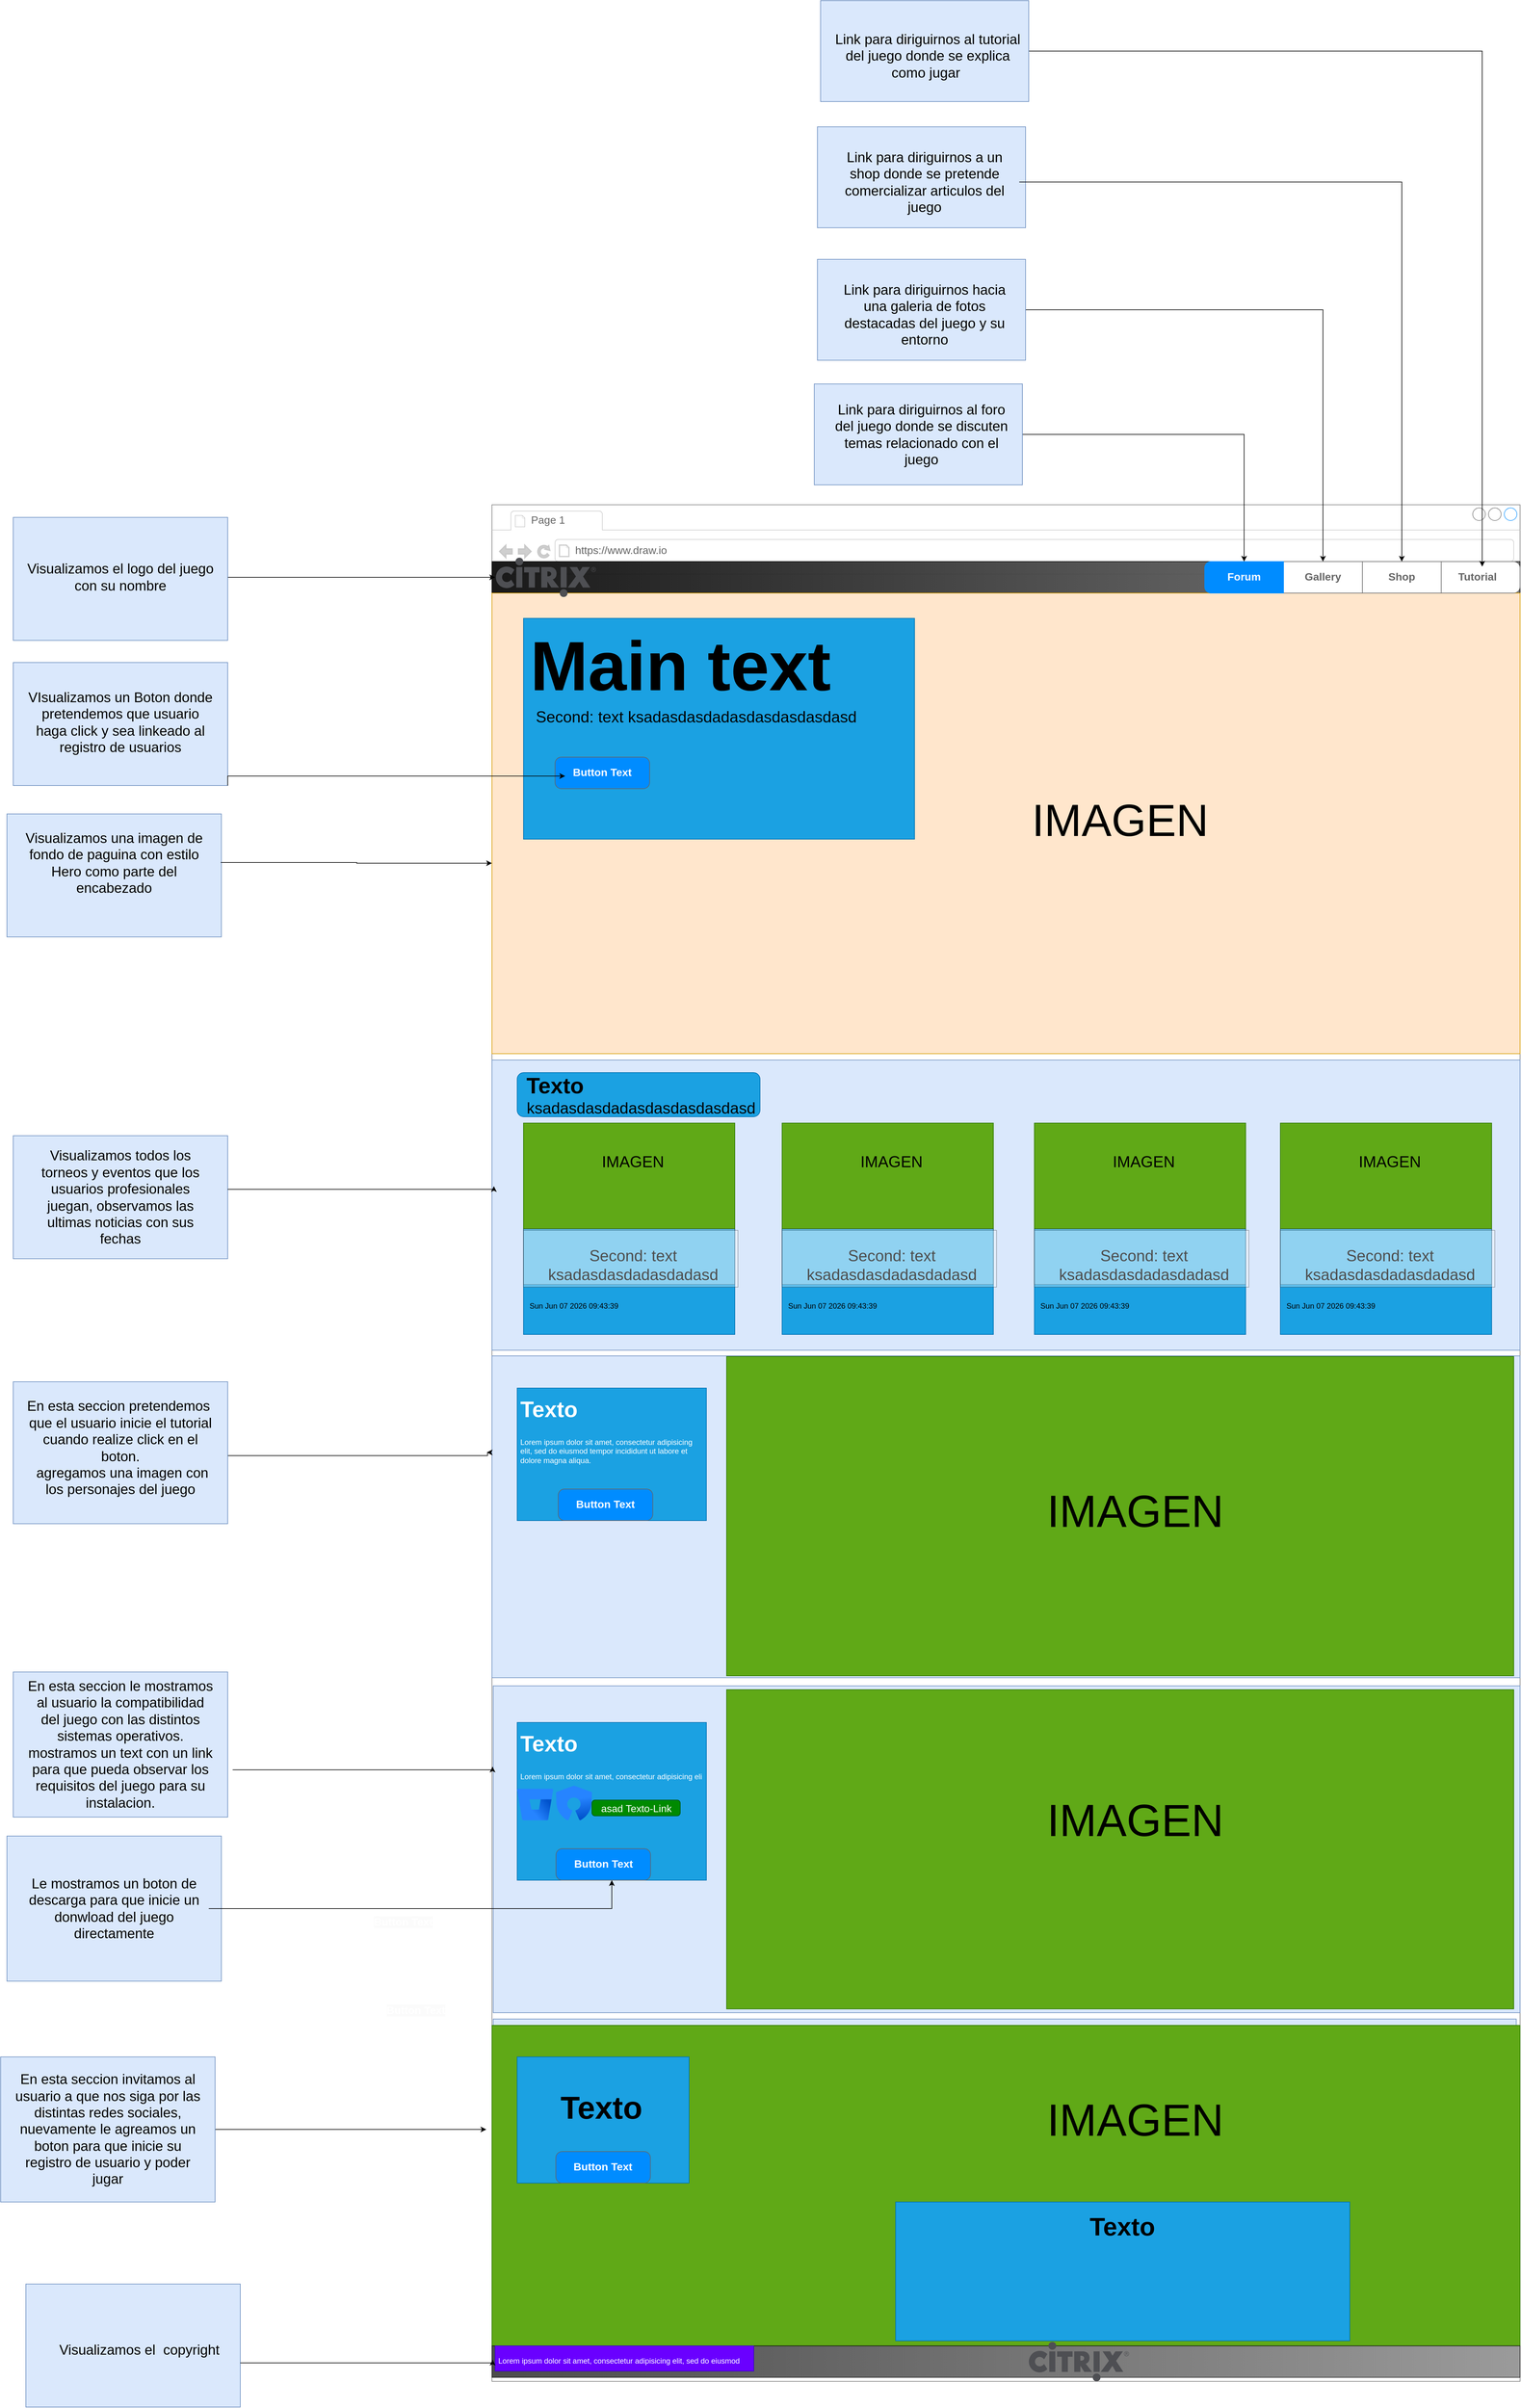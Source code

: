 <mxfile version="21.2.3" type="device" pages="2">
  <diagram name="Page-1" id="03018318-947c-dd8e-b7a3-06fadd420f32">
    <mxGraphModel dx="5425" dy="4833" grid="1" gridSize="10" guides="1" tooltips="1" connect="1" arrows="1" fold="1" page="1" pageScale="1" pageWidth="1100" pageHeight="850" background="#ffffff" math="0" shadow="0">
      <root>
        <mxCell id="0" />
        <mxCell id="1" parent="0" />
        <mxCell id="u8rbjCPiCwM-e9YLDYWu-1" value="" style="strokeWidth=1;shadow=0;dashed=0;align=center;html=1;shape=mxgraph.mockup.containers.browserWindow;rSize=0;strokeColor=#666666;strokeColor2=#008cff;strokeColor3=#c4c4c4;mainText=,;recursiveResize=0;opacity=80;fontStyle=1" parent="1" vertex="1">
          <mxGeometry x="-601" y="-2560" width="1630" height="2974.25" as="geometry" />
        </mxCell>
        <mxCell id="QMJ3Bgp5y9ohieO_kdKa-25" value="" style="whiteSpace=wrap;html=1;aspect=fixed;fillColor=#1ba1e2;fontColor=#ffffff;strokeColor=#006EAF;" parent="u8rbjCPiCwM-e9YLDYWu-1" vertex="1">
          <mxGeometry x="1140" y="950" width="350" height="350" as="geometry" />
        </mxCell>
        <mxCell id="u8rbjCPiCwM-e9YLDYWu-2" value="Page 1" style="strokeWidth=1;shadow=0;dashed=0;align=center;html=1;shape=mxgraph.mockup.containers.anchor;fontSize=17;fontColor=#666666;align=left;whiteSpace=wrap;" parent="u8rbjCPiCwM-e9YLDYWu-1" vertex="1">
          <mxGeometry x="60" y="12" width="110" height="26" as="geometry" />
        </mxCell>
        <mxCell id="u8rbjCPiCwM-e9YLDYWu-3" value="https://www.draw.io" style="strokeWidth=1;shadow=0;dashed=0;align=center;html=1;shape=mxgraph.mockup.containers.anchor;rSize=0;fontSize=17;fontColor=#666666;align=left;" parent="u8rbjCPiCwM-e9YLDYWu-1" vertex="1">
          <mxGeometry x="130" y="60" width="250" height="26" as="geometry" />
        </mxCell>
        <mxCell id="u8rbjCPiCwM-e9YLDYWu-5" value="" style="rounded=0;whiteSpace=wrap;html=1;fillColor=#707070;gradientColor=default;gradientDirection=west;opacity=90;" parent="u8rbjCPiCwM-e9YLDYWu-1" vertex="1">
          <mxGeometry y="90" width="1630" height="50" as="geometry" />
        </mxCell>
        <mxCell id="5H4FzFm4fiNq7I0S5mP8-1" value="&lt;h1&gt;&amp;nbsp;&lt;/h1&gt;&lt;p&gt;&lt;br&gt;&lt;/p&gt;" style="text;html=1;strokeColor=#d79b00;fillColor=#ffe6cc;spacing=5;spacingTop=-20;whiteSpace=wrap;overflow=hidden;rounded=0;" parent="u8rbjCPiCwM-e9YLDYWu-1" vertex="1">
          <mxGeometry y="140" width="1630" height="730" as="geometry" />
        </mxCell>
        <mxCell id="QMJ3Bgp5y9ohieO_kdKa-3" value="&lt;span style=&quot;font-size: 71px;&quot;&gt;IMAGEN&lt;/span&gt;" style="text;html=1;strokeColor=none;fillColor=none;align=center;verticalAlign=middle;whiteSpace=wrap;rounded=0;strokeWidth=221;" parent="u8rbjCPiCwM-e9YLDYWu-1" vertex="1">
          <mxGeometry x="576" y="435" width="840" height="129" as="geometry" />
        </mxCell>
        <mxCell id="u8rbjCPiCwM-e9YLDYWu-8" value="" style="verticalLabelPosition=bottom;sketch=0;aspect=fixed;html=1;verticalAlign=top;strokeColor=none;align=center;outlineConnect=0;shape=mxgraph.citrix.citrix_logo;fillColor=#4E4F53;" parent="u8rbjCPiCwM-e9YLDYWu-1" vertex="1">
          <mxGeometry x="5" y="83.75" width="160" height="62.5" as="geometry" />
        </mxCell>
        <mxCell id="u8rbjCPiCwM-e9YLDYWu-11" value="" style="strokeWidth=1;shadow=0;dashed=0;align=center;html=1;shape=mxgraph.mockup.rrect;rSize=10;fillColor=#ffffff;strokeColor=#666666;" parent="u8rbjCPiCwM-e9YLDYWu-1" vertex="1">
          <mxGeometry x="1130" y="90" width="500" height="50" as="geometry" />
        </mxCell>
        <mxCell id="u8rbjCPiCwM-e9YLDYWu-12" value="Gallery" style="strokeColor=inherit;fillColor=inherit;gradientColor=inherit;strokeWidth=1;shadow=0;dashed=0;align=center;html=1;shape=mxgraph.mockup.rrect;rSize=0;fontSize=17;fontColor=#666666;fontStyle=1;resizeHeight=1;whiteSpace=wrap;" parent="u8rbjCPiCwM-e9YLDYWu-11" vertex="1">
          <mxGeometry width="125" height="50" relative="1" as="geometry">
            <mxPoint x="125" as="offset" />
          </mxGeometry>
        </mxCell>
        <mxCell id="u8rbjCPiCwM-e9YLDYWu-13" value="Shop" style="strokeColor=inherit;fillColor=inherit;gradientColor=inherit;strokeWidth=1;shadow=0;dashed=0;align=center;html=1;shape=mxgraph.mockup.rrect;rSize=0;fontSize=17;fontColor=#666666;fontStyle=1;resizeHeight=1;whiteSpace=wrap;" parent="u8rbjCPiCwM-e9YLDYWu-11" vertex="1">
          <mxGeometry width="125" height="50" relative="1" as="geometry">
            <mxPoint x="250" as="offset" />
          </mxGeometry>
        </mxCell>
        <mxCell id="u8rbjCPiCwM-e9YLDYWu-15" value="Forum" style="strokeWidth=1;shadow=0;dashed=0;align=center;html=1;shape=mxgraph.mockup.leftButton;rSize=10;fontSize=17;fontColor=#ffffff;fontStyle=1;fillColor=#008cff;strokeColor=#008cff;resizeHeight=1;whiteSpace=wrap;" parent="u8rbjCPiCwM-e9YLDYWu-11" vertex="1">
          <mxGeometry width="125" height="50" relative="1" as="geometry">
            <mxPoint as="offset" />
          </mxGeometry>
        </mxCell>
        <mxCell id="u8rbjCPiCwM-e9YLDYWu-16" value="&lt;div style=&quot;text-align: center;&quot;&gt;&lt;span style=&quot;background-color: initial; font-size: 17px;&quot;&gt;&lt;font color=&quot;#666666&quot;&gt;&lt;b&gt;Tutorial&lt;/b&gt;&lt;/font&gt;&lt;/span&gt;&lt;/div&gt;" style="text;whiteSpace=wrap;html=1;" parent="u8rbjCPiCwM-e9YLDYWu-11" vertex="1">
          <mxGeometry x="400" y="8" width="80" height="40" as="geometry" />
        </mxCell>
        <mxCell id="QMJ3Bgp5y9ohieO_kdKa-8" value="" style="rounded=0;whiteSpace=wrap;html=1;fillColor=#dae8fc;strokeColor=#6c8ebf;" parent="u8rbjCPiCwM-e9YLDYWu-1" vertex="1">
          <mxGeometry y="880" width="1630" height="460" as="geometry" />
        </mxCell>
        <mxCell id="QMJ3Bgp5y9ohieO_kdKa-85" value="" style="rounded=0;whiteSpace=wrap;html=1;fillColor=#dae8fc;strokeColor=#6c8ebf;" parent="u8rbjCPiCwM-e9YLDYWu-1" vertex="1">
          <mxGeometry y="1349" width="1630" height="510" as="geometry" />
        </mxCell>
        <mxCell id="QMJ3Bgp5y9ohieO_kdKa-88" value="" style="rounded=0;whiteSpace=wrap;html=1;fillColor=#60a917;fontColor=#ffffff;strokeColor=#2D7600;" parent="u8rbjCPiCwM-e9YLDYWu-1" vertex="1">
          <mxGeometry x="372" y="1350" width="1248" height="506" as="geometry" />
        </mxCell>
        <mxCell id="QMJ3Bgp5y9ohieO_kdKa-91" value="&lt;h1 style=&quot;font-size: 35px;&quot;&gt;Texto&lt;/h1&gt;&lt;p&gt;Lorem ipsum dolor sit amet, consectetur adipisicing elit, sed do eiusmod tempor incididunt ut labore et dolore magna aliqua.&lt;/p&gt;" style="text;html=1;strokeColor=#006EAF;fillColor=#1ba1e2;spacing=5;spacingTop=-20;whiteSpace=wrap;overflow=hidden;rounded=0;fontColor=#ffffff;" parent="u8rbjCPiCwM-e9YLDYWu-1" vertex="1">
          <mxGeometry x="40" y="1400" width="300" height="210" as="geometry" />
        </mxCell>
        <mxCell id="QMJ3Bgp5y9ohieO_kdKa-92" value="&lt;span style=&quot;font-size: 71px;&quot;&gt;IMAGEN&lt;/span&gt;" style="text;html=1;strokeColor=none;fillColor=none;align=center;verticalAlign=middle;whiteSpace=wrap;rounded=0;strokeWidth=221;" parent="u8rbjCPiCwM-e9YLDYWu-1" vertex="1">
          <mxGeometry x="600" y="1530" width="840" height="129" as="geometry" />
        </mxCell>
        <mxCell id="QMJ3Bgp5y9ohieO_kdKa-94" value="Button Text" style="strokeWidth=1;shadow=0;dashed=0;align=center;html=1;shape=mxgraph.mockup.buttons.button;strokeColor=#666666;fontColor=#ffffff;mainText=;buttonStyle=round;fontSize=17;fontStyle=1;fillColor=#008cff;whiteSpace=wrap;" parent="u8rbjCPiCwM-e9YLDYWu-1" vertex="1">
          <mxGeometry x="105" y="1560" width="150" height="50" as="geometry" />
        </mxCell>
        <mxCell id="QMJ3Bgp5y9ohieO_kdKa-219" value="" style="rounded=0;whiteSpace=wrap;html=1;fillColor=#dae8fc;strokeColor=#6c8ebf;" parent="u8rbjCPiCwM-e9YLDYWu-1" vertex="1">
          <mxGeometry x="2" y="1872" width="1628" height="518" as="geometry" />
        </mxCell>
        <mxCell id="QMJ3Bgp5y9ohieO_kdKa-221" value="" style="rounded=0;whiteSpace=wrap;html=1;fillColor=#60a917;fontColor=#ffffff;strokeColor=#2D7600;" parent="u8rbjCPiCwM-e9YLDYWu-1" vertex="1">
          <mxGeometry x="372" y="1878" width="1248" height="506" as="geometry" />
        </mxCell>
        <mxCell id="QMJ3Bgp5y9ohieO_kdKa-222" value="&lt;span style=&quot;font-size: 71px;&quot;&gt;IMAGEN&lt;/span&gt;" style="text;html=1;strokeColor=none;fillColor=none;align=center;verticalAlign=middle;whiteSpace=wrap;rounded=0;strokeWidth=221;" parent="u8rbjCPiCwM-e9YLDYWu-1" vertex="1">
          <mxGeometry x="600" y="2020" width="840" height="129" as="geometry" />
        </mxCell>
        <mxCell id="QMJ3Bgp5y9ohieO_kdKa-237" value="" style="group" parent="u8rbjCPiCwM-e9YLDYWu-1" vertex="1" connectable="0">
          <mxGeometry x="40" y="1930" width="300" height="250" as="geometry" />
        </mxCell>
        <mxCell id="QMJ3Bgp5y9ohieO_kdKa-223" value="&lt;h1 style=&quot;font-size: 35px;&quot;&gt;Texto&lt;/h1&gt;&lt;p&gt;Lorem ipsum dolor sit amet, consectetur adipisicing eli&lt;/p&gt;" style="text;html=1;strokeColor=#006EAF;fillColor=#1ba1e2;spacing=5;spacingTop=-20;whiteSpace=wrap;overflow=hidden;rounded=0;fontColor=#ffffff;" parent="QMJ3Bgp5y9ohieO_kdKa-237" vertex="1">
          <mxGeometry width="300" height="250" as="geometry" />
        </mxCell>
        <mxCell id="QMJ3Bgp5y9ohieO_kdKa-224" value="" style="image;html=1;image=img/lib/atlassian/Bitbucket_Logo.svg;" parent="QMJ3Bgp5y9ohieO_kdKa-237" vertex="1">
          <mxGeometry y="105" width="57" height="50" as="geometry" />
        </mxCell>
        <mxCell id="QMJ3Bgp5y9ohieO_kdKa-225" value="" style="image;html=1;image=img/lib/atlassian/Crowd_Logo.svg;" parent="QMJ3Bgp5y9ohieO_kdKa-237" vertex="1">
          <mxGeometry x="61.5" y="100" width="57" height="55" as="geometry" />
        </mxCell>
        <mxCell id="QMJ3Bgp5y9ohieO_kdKa-227" value="asad Texto-Link" style="html=1;shadow=0;dashed=0;shape=mxgraph.bootstrap.rrect;rSize=5;strokeColor=#005700;strokeWidth=1;fillColor=#008a00;fontColor=#ffffff;whiteSpace=wrap;align=center;verticalAlign=middle;spacingLeft=0;fontStyle=0;fontSize=16;spacing=5;" parent="QMJ3Bgp5y9ohieO_kdKa-237" vertex="1">
          <mxGeometry x="118.5" y="123" width="140" height="25" as="geometry" />
        </mxCell>
        <mxCell id="QMJ3Bgp5y9ohieO_kdKa-235" value="Button Text" style="strokeWidth=1;shadow=0;dashed=0;align=center;html=1;shape=mxgraph.mockup.buttons.button;strokeColor=#666666;fontColor=#ffffff;mainText=;buttonStyle=round;fontSize=17;fontStyle=1;fillColor=#008cff;whiteSpace=wrap;" parent="QMJ3Bgp5y9ohieO_kdKa-237" vertex="1">
          <mxGeometry x="61.5" y="200" width="150" height="50" as="geometry" />
        </mxCell>
        <mxCell id="QMJ3Bgp5y9ohieO_kdKa-239" value="" style="rounded=0;whiteSpace=wrap;html=1;fillColor=#dae8fc;strokeColor=#6c8ebf;" parent="u8rbjCPiCwM-e9YLDYWu-1" vertex="1">
          <mxGeometry x="2" y="2400" width="1622" height="518" as="geometry" />
        </mxCell>
        <mxCell id="QMJ3Bgp5y9ohieO_kdKa-339" value="" style="rounded=0;whiteSpace=wrap;html=1;fillColor=#60a917;fontColor=#ffffff;strokeColor=#2D7600;" parent="u8rbjCPiCwM-e9YLDYWu-1" vertex="1">
          <mxGeometry y="2410" width="1630" height="508" as="geometry" />
        </mxCell>
        <mxCell id="QMJ3Bgp5y9ohieO_kdKa-340" value="&lt;span style=&quot;font-size: 71px;&quot;&gt;IMAGEN&lt;/span&gt;" style="text;html=1;strokeColor=none;fillColor=none;align=center;verticalAlign=middle;whiteSpace=wrap;rounded=0;strokeWidth=221;" parent="u8rbjCPiCwM-e9YLDYWu-1" vertex="1">
          <mxGeometry x="600" y="2495.5" width="840" height="129" as="geometry" />
        </mxCell>
        <mxCell id="QMJ3Bgp5y9ohieO_kdKa-338" value="" style="group" parent="u8rbjCPiCwM-e9YLDYWu-1" vertex="1" connectable="0">
          <mxGeometry x="40" y="2460" width="272.5" height="200" as="geometry" />
        </mxCell>
        <mxCell id="QMJ3Bgp5y9ohieO_kdKa-336" value="" style="rounded=0;whiteSpace=wrap;html=1;fillColor=#1ba1e2;fontColor=#ffffff;strokeColor=#006EAF;" parent="QMJ3Bgp5y9ohieO_kdKa-338" vertex="1">
          <mxGeometry width="272.5" height="200" as="geometry" />
        </mxCell>
        <mxCell id="QMJ3Bgp5y9ohieO_kdKa-328" value="Button Text" style="strokeWidth=1;shadow=0;dashed=0;align=center;html=1;shape=mxgraph.mockup.buttons.button;strokeColor=#666666;fontColor=#ffffff;mainText=;buttonStyle=round;fontSize=17;fontStyle=1;fillColor=#008cff;whiteSpace=wrap;" parent="QMJ3Bgp5y9ohieO_kdKa-338" vertex="1">
          <mxGeometry x="61.25" y="150" width="150" height="50" as="geometry" />
        </mxCell>
        <mxCell id="QMJ3Bgp5y9ohieO_kdKa-324" value="&lt;font style=&quot;font-size: 50px;&quot;&gt;Texto&amp;nbsp;&lt;/font&gt;" style="text;html=1;strokeColor=none;fillColor=none;align=center;verticalAlign=middle;whiteSpace=wrap;rounded=0;fontStyle=1" parent="QMJ3Bgp5y9ohieO_kdKa-338" vertex="1">
          <mxGeometry x="92.5" y="60" width="95" height="40" as="geometry" />
        </mxCell>
        <mxCell id="QMJ3Bgp5y9ohieO_kdKa-349" value="" style="group" parent="u8rbjCPiCwM-e9YLDYWu-1" vertex="1" connectable="0">
          <mxGeometry x="640" y="2690" width="720" height="220" as="geometry" />
        </mxCell>
        <mxCell id="QMJ3Bgp5y9ohieO_kdKa-346" value="" style="rounded=0;whiteSpace=wrap;html=1;fillColor=#1ba1e2;fontColor=#ffffff;strokeColor=#006EAF;" parent="QMJ3Bgp5y9ohieO_kdKa-349" vertex="1">
          <mxGeometry width="720" height="220" as="geometry" />
        </mxCell>
        <mxCell id="QMJ3Bgp5y9ohieO_kdKa-348" value="" style="group" parent="QMJ3Bgp5y9ohieO_kdKa-349" vertex="1" connectable="0">
          <mxGeometry x="80" y="22.759" width="548" height="172.966" as="geometry" />
        </mxCell>
        <mxCell id="QMJ3Bgp5y9ohieO_kdKa-243" value="" style="shape=image;html=1;verticalAlign=top;verticalLabelPosition=bottom;labelBackgroundColor=#ffffff;imageAspect=0;aspect=fixed;image=https://cdn2.iconfinder.com/data/icons/social-media-and-payment/64/-36-128.png" parent="QMJ3Bgp5y9ohieO_kdKa-348" vertex="1">
          <mxGeometry x="300" y="91.034" width="81.931" height="81.931" as="geometry" />
        </mxCell>
        <mxCell id="QMJ3Bgp5y9ohieO_kdKa-242" value="" style="shape=image;html=1;verticalAlign=top;verticalLabelPosition=bottom;labelBackgroundColor=#ffffff;imageAspect=0;aspect=fixed;image=https://cdn2.iconfinder.com/data/icons/social-media-2189/48/4-Facebook-128.png" parent="QMJ3Bgp5y9ohieO_kdKa-348" vertex="1">
          <mxGeometry x="142" y="91.034" width="81.931" height="81.931" as="geometry" />
        </mxCell>
        <mxCell id="QMJ3Bgp5y9ohieO_kdKa-241" value="" style="shape=image;html=1;verticalAlign=top;verticalLabelPosition=bottom;labelBackgroundColor=#ffffff;imageAspect=0;aspect=fixed;image=https://cdn3.iconfinder.com/data/icons/2018-social-media-logotypes/1000/2018_social_media_popular_app_logo_twitter-128.png" parent="QMJ3Bgp5y9ohieO_kdKa-348" vertex="1">
          <mxGeometry y="91.034" width="81.931" height="81.931" as="geometry" />
        </mxCell>
        <mxCell id="QMJ3Bgp5y9ohieO_kdKa-240" value="&lt;font style=&quot;font-size: 40px;&quot;&gt;Texto&amp;nbsp;&lt;/font&gt;" style="text;html=1;strokeColor=none;fillColor=none;align=center;verticalAlign=middle;whiteSpace=wrap;rounded=0;fontStyle=1" parent="QMJ3Bgp5y9ohieO_kdKa-348" vertex="1">
          <mxGeometry x="260" width="50" height="30.345" as="geometry" />
        </mxCell>
        <mxCell id="QMJ3Bgp5y9ohieO_kdKa-323" value="" style="shape=image;html=1;verticalAlign=top;verticalLabelPosition=bottom;labelBackgroundColor=#ffffff;imageAspect=0;aspect=fixed;image=https://cdn2.iconfinder.com/data/icons/social-media-and-payment/64/-36-128.png" parent="QMJ3Bgp5y9ohieO_kdKa-348" vertex="1">
          <mxGeometry x="440" y="91.034" width="81.931" height="81.931" as="geometry" />
        </mxCell>
        <mxCell id="u8rbjCPiCwM-e9YLDYWu-62" value="" style="rounded=0;whiteSpace=wrap;html=1;fillColor=#707070;gradientColor=default;gradientDirection=west;opacity=70;" parent="u8rbjCPiCwM-e9YLDYWu-1" vertex="1">
          <mxGeometry y="2918" width="1630" height="50" as="geometry" />
        </mxCell>
        <mxCell id="u8rbjCPiCwM-e9YLDYWu-64" value="&lt;h1&gt;&lt;span style=&quot;background-color: initial; font-size: 12px; font-weight: normal;&quot;&gt;Lorem ipsum dolor sit amet, consectetur adipisicing elit, sed do eiusmod tempor incididunt ut labore et dolore magna aliqua.&lt;/span&gt;&lt;br&gt;&lt;/h1&gt;" style="text;html=1;strokeColor=#3700CC;fillColor=#6a00ff;spacing=5;spacingTop=-20;whiteSpace=wrap;overflow=hidden;rounded=0;fontColor=#ffffff;" parent="u8rbjCPiCwM-e9YLDYWu-1" vertex="1">
          <mxGeometry x="5" y="2918" width="410" height="40" as="geometry" />
        </mxCell>
        <mxCell id="QMJ3Bgp5y9ohieO_kdKa-351" value="" style="group" parent="u8rbjCPiCwM-e9YLDYWu-1" vertex="1" connectable="0">
          <mxGeometry x="40" y="180" width="660" height="350" as="geometry" />
        </mxCell>
        <mxCell id="QMJ3Bgp5y9ohieO_kdKa-350" value="" style="rounded=0;whiteSpace=wrap;html=1;fillColor=#1ba1e2;fontColor=#ffffff;strokeColor=#006EAF;" parent="QMJ3Bgp5y9ohieO_kdKa-351" vertex="1">
          <mxGeometry x="10" width="620" height="350" as="geometry" />
        </mxCell>
        <mxCell id="QMJ3Bgp5y9ohieO_kdKa-5" value="&lt;font style=&quot;font-size: 110px;&quot;&gt;Main text&lt;/font&gt;" style="text;html=1;strokeColor=none;fillColor=none;align=center;verticalAlign=middle;whiteSpace=wrap;rounded=0;strokeWidth=8;fontStyle=1" parent="QMJ3Bgp5y9ohieO_kdKa-351" vertex="1">
          <mxGeometry x="13.5" y="60" width="490" height="30" as="geometry" />
        </mxCell>
        <mxCell id="QMJ3Bgp5y9ohieO_kdKa-6" value="&lt;font style=&quot;font-size: 25px;&quot;&gt;Second: text ksadasdasdadasdasdasdasdasd&lt;/font&gt;" style="text;html=1;strokeColor=none;fillColor=none;align=center;verticalAlign=middle;whiteSpace=wrap;rounded=0;strokeWidth=8;" parent="QMJ3Bgp5y9ohieO_kdKa-351" vertex="1">
          <mxGeometry x="-26.5" y="140" width="620" height="30" as="geometry" />
        </mxCell>
        <mxCell id="QMJ3Bgp5y9ohieO_kdKa-4" value="Button Text" style="strokeWidth=1;shadow=0;dashed=0;align=center;html=1;shape=mxgraph.mockup.buttons.button;strokeColor=#666666;fontColor=#ffffff;mainText=;buttonStyle=round;fontSize=17;fontStyle=1;fillColor=#008cff;whiteSpace=wrap;" parent="QMJ3Bgp5y9ohieO_kdKa-351" vertex="1">
          <mxGeometry x="60" y="220" width="150" height="50" as="geometry" />
        </mxCell>
        <mxCell id="QMJ3Bgp5y9ohieO_kdKa-374" value="" style="verticalLabelPosition=bottom;sketch=0;aspect=fixed;html=1;verticalAlign=top;strokeColor=none;align=center;outlineConnect=0;shape=mxgraph.citrix.citrix_logo;fillColor=#4E4F53;" parent="u8rbjCPiCwM-e9YLDYWu-1" vertex="1">
          <mxGeometry x="850" y="2911.75" width="160" height="62.5" as="geometry" />
        </mxCell>
        <mxCell id="QMJ3Bgp5y9ohieO_kdKa-39" value="" style="group;aspect=fixed;" parent="u8rbjCPiCwM-e9YLDYWu-1" vertex="1" connectable="0">
          <mxGeometry x="50" y="980" width="340" height="335" as="geometry" />
        </mxCell>
        <mxCell id="QMJ3Bgp5y9ohieO_kdKa-40" value="" style="whiteSpace=wrap;html=1;aspect=fixed;fillColor=#1ba1e2;fontColor=#ffffff;strokeColor=#006EAF;" parent="QMJ3Bgp5y9ohieO_kdKa-39" vertex="1">
          <mxGeometry width="335" height="335" as="geometry" />
        </mxCell>
        <mxCell id="QMJ3Bgp5y9ohieO_kdKa-41" value="" style="rounded=0;whiteSpace=wrap;html=1;fillColor=#60a917;strokeColor=#2D7600;fontColor=#ffffff;aspect=fixed;" parent="QMJ3Bgp5y9ohieO_kdKa-39" vertex="1">
          <mxGeometry width="335" height="167.5" as="geometry" />
        </mxCell>
        <mxCell id="QMJ3Bgp5y9ohieO_kdKa-42" value="" style="rounded=0;whiteSpace=wrap;html=1;opacity=30;aspect=fixed;" parent="QMJ3Bgp5y9ohieO_kdKa-39" vertex="1">
          <mxGeometry y="167.5" width="335" height="88.158" as="geometry" />
        </mxCell>
        <mxCell id="QMJ3Bgp5y9ohieO_kdKa-46" value="" style="group" parent="QMJ3Bgp5y9ohieO_kdKa-39" vertex="1" connectable="0">
          <mxGeometry y="40" width="330" height="280" as="geometry" />
        </mxCell>
        <mxCell id="QMJ3Bgp5y9ohieO_kdKa-49" value="&lt;font style=&quot;font-size: 25px;&quot;&gt;Second: text ksadasdasdadasdadasd&lt;/font&gt;" style="text;html=1;strokeColor=none;fillColor=none;align=center;verticalAlign=middle;whiteSpace=wrap;rounded=0;strokeWidth=8;" parent="QMJ3Bgp5y9ohieO_kdKa-46" vertex="1">
          <mxGeometry x="86.842" y="157.5" width="173.684" height="52.5" as="geometry" />
        </mxCell>
        <mxCell id="QMJ3Bgp5y9ohieO_kdKa-47" value="&lt;span style=&quot;font-size: 25px;&quot;&gt;IMAGEN&lt;/span&gt;" style="text;html=1;strokeColor=none;fillColor=none;align=center;verticalAlign=middle;whiteSpace=wrap;rounded=0;" parent="QMJ3Bgp5y9ohieO_kdKa-46" vertex="1">
          <mxGeometry x="151.974" width="43.421" height="40" as="geometry" />
        </mxCell>
        <UserObject label="%date{ddd mmm dd yyyy HH:MM:ss}%" placeholders="1" id="QMJ3Bgp5y9ohieO_kdKa-81">
          <mxCell style="text;html=1;strokeColor=none;fillColor=none;align=center;verticalAlign=middle;whiteSpace=wrap;overflow=hidden;" parent="QMJ3Bgp5y9ohieO_kdKa-46" vertex="1">
            <mxGeometry y="240" width="160" height="20" as="geometry" />
          </mxCell>
        </UserObject>
        <mxCell id="QMJ3Bgp5y9ohieO_kdKa-48" value="" style="rounded=0;whiteSpace=wrap;html=1;opacity=30;" parent="QMJ3Bgp5y9ohieO_kdKa-39" vertex="1">
          <mxGeometry y="170" width="340" height="90" as="geometry" />
        </mxCell>
        <mxCell id="QMJ3Bgp5y9ohieO_kdKa-68" value="" style="group;aspect=fixed;" parent="u8rbjCPiCwM-e9YLDYWu-1" vertex="1" connectable="0">
          <mxGeometry x="1250" y="980" width="340" height="335" as="geometry" />
        </mxCell>
        <mxCell id="QMJ3Bgp5y9ohieO_kdKa-69" value="" style="whiteSpace=wrap;html=1;aspect=fixed;fillColor=#1ba1e2;fontColor=#ffffff;strokeColor=#006EAF;" parent="QMJ3Bgp5y9ohieO_kdKa-68" vertex="1">
          <mxGeometry width="335" height="335" as="geometry" />
        </mxCell>
        <mxCell id="QMJ3Bgp5y9ohieO_kdKa-70" value="" style="rounded=0;whiteSpace=wrap;html=1;fillColor=#60a917;strokeColor=#2D7600;fontColor=#ffffff;aspect=fixed;" parent="QMJ3Bgp5y9ohieO_kdKa-68" vertex="1">
          <mxGeometry width="335" height="167.5" as="geometry" />
        </mxCell>
        <mxCell id="QMJ3Bgp5y9ohieO_kdKa-71" value="" style="rounded=0;whiteSpace=wrap;html=1;opacity=30;aspect=fixed;" parent="QMJ3Bgp5y9ohieO_kdKa-68" vertex="1">
          <mxGeometry y="167.5" width="335" height="88.158" as="geometry" />
        </mxCell>
        <mxCell id="QMJ3Bgp5y9ohieO_kdKa-72" value="" style="group" parent="QMJ3Bgp5y9ohieO_kdKa-68" vertex="1" connectable="0">
          <mxGeometry y="40" width="330" height="280" as="geometry" />
        </mxCell>
        <mxCell id="QMJ3Bgp5y9ohieO_kdKa-73" value="&lt;font style=&quot;font-size: 25px;&quot;&gt;Second: text ksadasdasdadasdadasd&lt;/font&gt;" style="text;html=1;strokeColor=none;fillColor=none;align=center;verticalAlign=middle;whiteSpace=wrap;rounded=0;strokeWidth=8;" parent="QMJ3Bgp5y9ohieO_kdKa-72" vertex="1">
          <mxGeometry x="86.842" y="157.5" width="173.684" height="52.5" as="geometry" />
        </mxCell>
        <mxCell id="QMJ3Bgp5y9ohieO_kdKa-74" value="&lt;span style=&quot;font-size: 25px;&quot;&gt;IMAGEN&lt;/span&gt;" style="text;html=1;strokeColor=none;fillColor=none;align=center;verticalAlign=middle;whiteSpace=wrap;rounded=0;" parent="QMJ3Bgp5y9ohieO_kdKa-72" vertex="1">
          <mxGeometry x="151.974" width="43.421" height="40" as="geometry" />
        </mxCell>
        <UserObject label="%date{ddd mmm dd yyyy HH:MM:ss}%" placeholders="1" id="QMJ3Bgp5y9ohieO_kdKa-84">
          <mxCell style="text;html=1;strokeColor=none;fillColor=none;align=center;verticalAlign=middle;whiteSpace=wrap;overflow=hidden;" parent="QMJ3Bgp5y9ohieO_kdKa-72" vertex="1">
            <mxGeometry y="240" width="160" height="20" as="geometry" />
          </mxCell>
        </UserObject>
        <mxCell id="QMJ3Bgp5y9ohieO_kdKa-75" value="" style="rounded=0;whiteSpace=wrap;html=1;opacity=30;" parent="QMJ3Bgp5y9ohieO_kdKa-68" vertex="1">
          <mxGeometry y="170" width="340" height="90" as="geometry" />
        </mxCell>
        <mxCell id="QMJ3Bgp5y9ohieO_kdKa-60" value="" style="group;aspect=fixed;" parent="u8rbjCPiCwM-e9YLDYWu-1" vertex="1" connectable="0">
          <mxGeometry x="860" y="980" width="340" height="335" as="geometry" />
        </mxCell>
        <mxCell id="QMJ3Bgp5y9ohieO_kdKa-61" value="" style="whiteSpace=wrap;html=1;aspect=fixed;fillColor=#1ba1e2;fontColor=#ffffff;strokeColor=#006EAF;" parent="QMJ3Bgp5y9ohieO_kdKa-60" vertex="1">
          <mxGeometry width="335" height="335" as="geometry" />
        </mxCell>
        <mxCell id="QMJ3Bgp5y9ohieO_kdKa-62" value="" style="rounded=0;whiteSpace=wrap;html=1;fillColor=#60a917;strokeColor=#2D7600;fontColor=#ffffff;aspect=fixed;" parent="QMJ3Bgp5y9ohieO_kdKa-60" vertex="1">
          <mxGeometry width="335" height="167.5" as="geometry" />
        </mxCell>
        <mxCell id="QMJ3Bgp5y9ohieO_kdKa-63" value="" style="rounded=0;whiteSpace=wrap;html=1;opacity=30;aspect=fixed;" parent="QMJ3Bgp5y9ohieO_kdKa-60" vertex="1">
          <mxGeometry y="167.5" width="335" height="88.158" as="geometry" />
        </mxCell>
        <mxCell id="QMJ3Bgp5y9ohieO_kdKa-64" value="" style="group" parent="QMJ3Bgp5y9ohieO_kdKa-60" vertex="1" connectable="0">
          <mxGeometry y="40" width="330" height="280" as="geometry" />
        </mxCell>
        <mxCell id="QMJ3Bgp5y9ohieO_kdKa-65" value="&lt;font style=&quot;font-size: 25px;&quot;&gt;Second: text ksadasdasdadasdadasd&lt;/font&gt;" style="text;html=1;strokeColor=none;fillColor=none;align=center;verticalAlign=middle;whiteSpace=wrap;rounded=0;strokeWidth=8;" parent="QMJ3Bgp5y9ohieO_kdKa-64" vertex="1">
          <mxGeometry x="86.842" y="157.5" width="173.684" height="52.5" as="geometry" />
        </mxCell>
        <mxCell id="QMJ3Bgp5y9ohieO_kdKa-66" value="&lt;span style=&quot;font-size: 25px;&quot;&gt;IMAGEN&lt;/span&gt;" style="text;html=1;strokeColor=none;fillColor=none;align=center;verticalAlign=middle;whiteSpace=wrap;rounded=0;" parent="QMJ3Bgp5y9ohieO_kdKa-64" vertex="1">
          <mxGeometry x="151.974" width="43.421" height="40" as="geometry" />
        </mxCell>
        <UserObject label="%date{ddd mmm dd yyyy HH:MM:ss}%" placeholders="1" id="QMJ3Bgp5y9ohieO_kdKa-83">
          <mxCell style="text;html=1;strokeColor=none;fillColor=none;align=center;verticalAlign=middle;whiteSpace=wrap;overflow=hidden;" parent="QMJ3Bgp5y9ohieO_kdKa-64" vertex="1">
            <mxGeometry y="240" width="160" height="20" as="geometry" />
          </mxCell>
        </UserObject>
        <mxCell id="QMJ3Bgp5y9ohieO_kdKa-67" value="" style="rounded=0;whiteSpace=wrap;html=1;opacity=30;" parent="QMJ3Bgp5y9ohieO_kdKa-60" vertex="1">
          <mxGeometry y="170" width="340" height="90" as="geometry" />
        </mxCell>
        <mxCell id="QMJ3Bgp5y9ohieO_kdKa-52" value="" style="group;aspect=fixed;" parent="u8rbjCPiCwM-e9YLDYWu-1" vertex="1" connectable="0">
          <mxGeometry x="460" y="980" width="340" height="335" as="geometry" />
        </mxCell>
        <mxCell id="QMJ3Bgp5y9ohieO_kdKa-53" value="" style="whiteSpace=wrap;html=1;aspect=fixed;fillColor=#1ba1e2;fontColor=#ffffff;strokeColor=#006EAF;" parent="QMJ3Bgp5y9ohieO_kdKa-52" vertex="1">
          <mxGeometry width="335" height="335" as="geometry" />
        </mxCell>
        <mxCell id="QMJ3Bgp5y9ohieO_kdKa-54" value="" style="rounded=0;whiteSpace=wrap;html=1;fillColor=#60a917;strokeColor=#2D7600;fontColor=#ffffff;aspect=fixed;" parent="QMJ3Bgp5y9ohieO_kdKa-52" vertex="1">
          <mxGeometry width="335" height="167.5" as="geometry" />
        </mxCell>
        <mxCell id="QMJ3Bgp5y9ohieO_kdKa-55" value="" style="rounded=0;whiteSpace=wrap;html=1;opacity=30;aspect=fixed;" parent="QMJ3Bgp5y9ohieO_kdKa-52" vertex="1">
          <mxGeometry y="167.5" width="335" height="88.158" as="geometry" />
        </mxCell>
        <mxCell id="QMJ3Bgp5y9ohieO_kdKa-56" value="" style="group" parent="QMJ3Bgp5y9ohieO_kdKa-52" vertex="1" connectable="0">
          <mxGeometry y="40" width="330" height="280" as="geometry" />
        </mxCell>
        <mxCell id="QMJ3Bgp5y9ohieO_kdKa-57" value="&lt;font style=&quot;font-size: 25px;&quot;&gt;Second: text ksadasdasdadasdadasd&lt;/font&gt;" style="text;html=1;strokeColor=none;fillColor=none;align=center;verticalAlign=middle;whiteSpace=wrap;rounded=0;strokeWidth=8;" parent="QMJ3Bgp5y9ohieO_kdKa-56" vertex="1">
          <mxGeometry x="86.842" y="157.5" width="173.684" height="52.5" as="geometry" />
        </mxCell>
        <mxCell id="QMJ3Bgp5y9ohieO_kdKa-58" value="&lt;span style=&quot;font-size: 25px;&quot;&gt;IMAGEN&lt;/span&gt;" style="text;html=1;strokeColor=none;fillColor=none;align=center;verticalAlign=middle;whiteSpace=wrap;rounded=0;" parent="QMJ3Bgp5y9ohieO_kdKa-56" vertex="1">
          <mxGeometry x="151.974" width="43.421" height="40" as="geometry" />
        </mxCell>
        <UserObject label="%date{ddd mmm dd yyyy HH:MM:ss}%" placeholders="1" id="QMJ3Bgp5y9ohieO_kdKa-82">
          <mxCell style="text;html=1;strokeColor=none;fillColor=none;align=center;verticalAlign=middle;whiteSpace=wrap;overflow=hidden;" parent="QMJ3Bgp5y9ohieO_kdKa-56" vertex="1">
            <mxGeometry y="240" width="160" height="20" as="geometry" />
          </mxCell>
        </UserObject>
        <mxCell id="QMJ3Bgp5y9ohieO_kdKa-59" value="" style="rounded=0;whiteSpace=wrap;html=1;opacity=30;" parent="QMJ3Bgp5y9ohieO_kdKa-52" vertex="1">
          <mxGeometry y="170" width="340" height="90" as="geometry" />
        </mxCell>
        <mxCell id="QMJ3Bgp5y9ohieO_kdKa-232" value="" style="group" parent="u8rbjCPiCwM-e9YLDYWu-1" vertex="1" connectable="0">
          <mxGeometry x="40" y="900" width="385" height="70" as="geometry" />
        </mxCell>
        <mxCell id="QMJ3Bgp5y9ohieO_kdKa-228" value="" style="rounded=1;whiteSpace=wrap;html=1;fillColor=#1ba1e2;fontColor=#ffffff;strokeColor=#006EAF;" parent="QMJ3Bgp5y9ohieO_kdKa-232" vertex="1">
          <mxGeometry width="385" height="70" as="geometry" />
        </mxCell>
        <mxCell id="QMJ3Bgp5y9ohieO_kdKa-229" value="&lt;font style=&quot;font-size: 35px;&quot;&gt;Texto&amp;nbsp;&lt;/font&gt;" style="text;html=1;strokeColor=none;fillColor=none;align=center;verticalAlign=middle;whiteSpace=wrap;rounded=0;fontStyle=1" parent="QMJ3Bgp5y9ohieO_kdKa-232" vertex="1">
          <mxGeometry x="40" width="50" height="40" as="geometry" />
        </mxCell>
        <mxCell id="QMJ3Bgp5y9ohieO_kdKa-230" value="&lt;font style=&quot;font-size: 25px;&quot;&gt;&amp;nbsp;ksadasdasdadasdasdasdasdasd&lt;/font&gt;" style="text;html=1;strokeColor=none;fillColor=none;align=center;verticalAlign=middle;whiteSpace=wrap;rounded=0;strokeWidth=8;" parent="QMJ3Bgp5y9ohieO_kdKa-232" vertex="1">
          <mxGeometry x="92.5" y="40" width="200" height="30" as="geometry" />
        </mxCell>
        <mxCell id="u8rbjCPiCwM-e9YLDYWu-46" value="" style="rounded=0;whiteSpace=wrap;html=1;fillColor=#dae8fc;strokeColor=#6c8ebf;" parent="1" vertex="1">
          <mxGeometry x="-1360" y="-1560" width="340" height="195" as="geometry" />
        </mxCell>
        <mxCell id="u8rbjCPiCwM-e9YLDYWu-47" value="&lt;span style=&quot;font-size: 22px;&quot;&gt;Visualizamos todos los torneos y eventos que los usuarios profesionales juegan, observamos las ultimas noticias con sus fechas&lt;/span&gt;" style="text;html=1;strokeColor=none;fillColor=none;align=center;verticalAlign=middle;whiteSpace=wrap;rounded=0;fontSize=22;" parent="1" vertex="1">
          <mxGeometry x="-1340" y="-1490" width="300" height="55" as="geometry" />
        </mxCell>
        <mxCell id="u8rbjCPiCwM-e9YLDYWu-49" value="" style="rounded=0;whiteSpace=wrap;html=1;fillColor=#dae8fc;strokeColor=#6c8ebf;" parent="1" vertex="1">
          <mxGeometry x="-1370" y="-2070" width="340" height="195" as="geometry" />
        </mxCell>
        <mxCell id="u8rbjCPiCwM-e9YLDYWu-51" style="edgeStyle=orthogonalEdgeStyle;rounded=0;orthogonalLoop=1;jettySize=auto;html=1;entryX=0;entryY=0.191;entryDx=0;entryDy=0;entryPerimeter=0;exitX=0.997;exitY=0.395;exitDx=0;exitDy=0;exitPerimeter=0;" parent="1" source="u8rbjCPiCwM-e9YLDYWu-49" target="u8rbjCPiCwM-e9YLDYWu-1" edge="1">
          <mxGeometry relative="1" as="geometry">
            <mxPoint x="-1020" y="-1993" as="sourcePoint" />
          </mxGeometry>
        </mxCell>
        <mxCell id="u8rbjCPiCwM-e9YLDYWu-50" value="&lt;span style=&quot;font-size: 22px;&quot;&gt;Visualizamos una imagen de fondo de paguina con estilo Hero como parte del encabezado&lt;/span&gt;" style="text;html=1;strokeColor=none;fillColor=none;align=center;verticalAlign=middle;whiteSpace=wrap;rounded=0;fontSize=22;" parent="1" vertex="1">
          <mxGeometry x="-1350" y="-2010" width="300" height="35" as="geometry" />
        </mxCell>
        <mxCell id="u8rbjCPiCwM-e9YLDYWu-54" style="edgeStyle=orthogonalEdgeStyle;rounded=0;orthogonalLoop=1;jettySize=auto;html=1;entryX=-0.005;entryY=0.3;entryDx=0;entryDy=0;entryPerimeter=0;" parent="1" source="u8rbjCPiCwM-e9YLDYWu-52" target="QMJ3Bgp5y9ohieO_kdKa-85" edge="1">
          <mxGeometry relative="1" as="geometry">
            <mxPoint x="-640" y="-1060" as="targetPoint" />
            <Array as="points">
              <mxPoint x="-608" y="-1053" />
            </Array>
          </mxGeometry>
        </mxCell>
        <mxCell id="u8rbjCPiCwM-e9YLDYWu-52" value="" style="rounded=0;whiteSpace=wrap;html=1;fillColor=#dae8fc;strokeColor=#6c8ebf;" parent="1" vertex="1">
          <mxGeometry x="-1360" y="-1170" width="340" height="225" as="geometry" />
        </mxCell>
        <mxCell id="u8rbjCPiCwM-e9YLDYWu-53" value="En esta seccion pretendemos&amp;nbsp; que el usuario inicie el tutorial cuando realize click en el boton.&lt;br&gt;&amp;nbsp;agregamos una imagen con los personajes del juego" style="text;html=1;strokeColor=none;fillColor=none;align=center;verticalAlign=middle;whiteSpace=wrap;rounded=0;fontSize=22;" parent="1" vertex="1">
          <mxGeometry x="-1340" y="-1080" width="300" height="30" as="geometry" />
        </mxCell>
        <mxCell id="u8rbjCPiCwM-e9YLDYWu-60" style="edgeStyle=orthogonalEdgeStyle;rounded=0;orthogonalLoop=1;jettySize=auto;html=1;" parent="1" source="u8rbjCPiCwM-e9YLDYWu-58" target="u8rbjCPiCwM-e9YLDYWu-8" edge="1">
          <mxGeometry relative="1" as="geometry">
            <Array as="points">
              <mxPoint x="-800" y="-2445" />
              <mxPoint x="-800" y="-2445" />
            </Array>
          </mxGeometry>
        </mxCell>
        <mxCell id="u8rbjCPiCwM-e9YLDYWu-58" value="" style="rounded=0;whiteSpace=wrap;html=1;fillColor=#dae8fc;strokeColor=#6c8ebf;" parent="1" vertex="1">
          <mxGeometry x="-1360" y="-2540" width="340" height="195" as="geometry" />
        </mxCell>
        <mxCell id="u8rbjCPiCwM-e9YLDYWu-59" value="&lt;span style=&quot;font-size: 22px;&quot;&gt;Visualizamos el logo del juego con su nombre&lt;/span&gt;" style="text;html=1;strokeColor=none;fillColor=none;align=center;verticalAlign=middle;whiteSpace=wrap;rounded=0;fontSize=22;" parent="1" vertex="1">
          <mxGeometry x="-1340" y="-2460" width="300" height="30" as="geometry" />
        </mxCell>
        <mxCell id="u8rbjCPiCwM-e9YLDYWu-65" value="" style="rounded=0;whiteSpace=wrap;html=1;fillColor=#dae8fc;strokeColor=#6c8ebf;" parent="1" vertex="1">
          <mxGeometry x="-1340" y="260" width="340" height="195" as="geometry" />
        </mxCell>
        <mxCell id="u8rbjCPiCwM-e9YLDYWu-66" value="Visualizamos el&amp;nbsp; copyright" style="text;html=1;strokeColor=none;fillColor=none;align=center;verticalAlign=middle;whiteSpace=wrap;rounded=0;fontSize=22;" parent="1" vertex="1">
          <mxGeometry x="-1310" y="337.5" width="300" height="55" as="geometry" />
        </mxCell>
        <mxCell id="u8rbjCPiCwM-e9YLDYWu-70" style="edgeStyle=orthogonalEdgeStyle;rounded=0;orthogonalLoop=1;jettySize=auto;html=1;" parent="1" source="u8rbjCPiCwM-e9YLDYWu-68" target="u8rbjCPiCwM-e9YLDYWu-15" edge="1">
          <mxGeometry relative="1" as="geometry" />
        </mxCell>
        <mxCell id="u8rbjCPiCwM-e9YLDYWu-68" value="" style="rounded=0;whiteSpace=wrap;html=1;fillColor=#dae8fc;strokeColor=#6c8ebf;" parent="1" vertex="1">
          <mxGeometry x="-90" y="-2751.5" width="330" height="160" as="geometry" />
        </mxCell>
        <mxCell id="u8rbjCPiCwM-e9YLDYWu-69" value="&lt;span style=&quot;font-size: 22px;&quot;&gt;Link para diriguirnos al foro del juego donde se discuten temas relacionado con el juego&lt;/span&gt;" style="text;html=1;strokeColor=none;fillColor=none;align=center;verticalAlign=middle;whiteSpace=wrap;rounded=0;fontSize=22;" parent="1" vertex="1">
          <mxGeometry x="-70" y="-2686.5" width="300" height="30" as="geometry" />
        </mxCell>
        <mxCell id="u8rbjCPiCwM-e9YLDYWu-73" style="edgeStyle=orthogonalEdgeStyle;rounded=0;orthogonalLoop=1;jettySize=auto;html=1;" parent="1" source="u8rbjCPiCwM-e9YLDYWu-71" target="u8rbjCPiCwM-e9YLDYWu-12" edge="1">
          <mxGeometry relative="1" as="geometry">
            <mxPoint x="440" y="-1790" as="targetPoint" />
          </mxGeometry>
        </mxCell>
        <mxCell id="u8rbjCPiCwM-e9YLDYWu-71" value="" style="rounded=0;whiteSpace=wrap;html=1;fillColor=#dae8fc;strokeColor=#6c8ebf;" parent="1" vertex="1">
          <mxGeometry x="-85" y="-2949" width="330" height="160" as="geometry" />
        </mxCell>
        <mxCell id="u8rbjCPiCwM-e9YLDYWu-72" value="&lt;span style=&quot;font-size: 22px;&quot;&gt;Link para diriguirnos hacia una galeria de fotos destacadas del juego y su entorno&lt;/span&gt;" style="text;html=1;strokeColor=none;fillColor=none;align=center;verticalAlign=middle;whiteSpace=wrap;rounded=0;fontSize=22;" parent="1" vertex="1">
          <mxGeometry x="-65" y="-2876.5" width="300" height="30" as="geometry" />
        </mxCell>
        <mxCell id="u8rbjCPiCwM-e9YLDYWu-74" value="" style="rounded=0;whiteSpace=wrap;html=1;fillColor=#dae8fc;strokeColor=#6c8ebf;" parent="1" vertex="1">
          <mxGeometry x="-85" y="-3159" width="330" height="160" as="geometry" />
        </mxCell>
        <mxCell id="u8rbjCPiCwM-e9YLDYWu-76" style="edgeStyle=orthogonalEdgeStyle;rounded=0;orthogonalLoop=1;jettySize=auto;html=1;" parent="1" source="u8rbjCPiCwM-e9YLDYWu-75" target="u8rbjCPiCwM-e9YLDYWu-13" edge="1">
          <mxGeometry relative="1" as="geometry" />
        </mxCell>
        <mxCell id="u8rbjCPiCwM-e9YLDYWu-75" value="&lt;span style=&quot;font-size: 22px;&quot;&gt;Link para diriguirnos a un shop donde se pretende comercializar articulos del juego&lt;/span&gt;" style="text;html=1;strokeColor=none;fillColor=none;align=center;verticalAlign=middle;whiteSpace=wrap;rounded=0;fontSize=22;" parent="1" vertex="1">
          <mxGeometry x="-65" y="-3086.5" width="300" height="30" as="geometry" />
        </mxCell>
        <mxCell id="u8rbjCPiCwM-e9YLDYWu-79" style="edgeStyle=orthogonalEdgeStyle;rounded=0;orthogonalLoop=1;jettySize=auto;html=1;entryX=0.5;entryY=0;entryDx=0;entryDy=0;" parent="1" source="u8rbjCPiCwM-e9YLDYWu-77" target="u8rbjCPiCwM-e9YLDYWu-16" edge="1">
          <mxGeometry relative="1" as="geometry" />
        </mxCell>
        <mxCell id="u8rbjCPiCwM-e9YLDYWu-77" value="" style="rounded=0;whiteSpace=wrap;html=1;fillColor=#dae8fc;strokeColor=#6c8ebf;" parent="1" vertex="1">
          <mxGeometry x="-80" y="-3359" width="330" height="160" as="geometry" />
        </mxCell>
        <mxCell id="u8rbjCPiCwM-e9YLDYWu-78" value="&lt;span style=&quot;font-size: 22px;&quot;&gt;Link para diriguirnos al tutorial del juego donde se explica como jugar&amp;nbsp;&lt;/span&gt;" style="text;html=1;strokeColor=none;fillColor=none;align=center;verticalAlign=middle;whiteSpace=wrap;rounded=0;fontSize=22;" parent="1" vertex="1">
          <mxGeometry x="-60" y="-3286.5" width="300" height="30" as="geometry" />
        </mxCell>
        <mxCell id="QMJ3Bgp5y9ohieO_kdKa-325" value="&lt;span style=&quot;color: rgb(255, 255, 255); font-family: Helvetica; font-size: 17px; font-style: normal; font-variant-ligatures: normal; font-variant-caps: normal; font-weight: 700; letter-spacing: normal; orphans: 2; text-align: center; text-indent: 0px; text-transform: none; widows: 2; word-spacing: 0px; -webkit-text-stroke-width: 0px; background-color: rgb(251, 251, 251); text-decoration-thickness: initial; text-decoration-style: initial; text-decoration-color: initial; float: none; display: inline !important;&quot;&gt;Button Text&lt;/span&gt;" style="text;whiteSpace=wrap;html=1;" parent="1" vertex="1">
          <mxGeometry x="-770" y="-190" width="130" height="40" as="geometry" />
        </mxCell>
        <mxCell id="QMJ3Bgp5y9ohieO_kdKa-326" value="&lt;span style=&quot;color: rgb(255, 255, 255); font-family: Helvetica; font-size: 17px; font-style: normal; font-variant-ligatures: normal; font-variant-caps: normal; font-weight: 700; letter-spacing: normal; orphans: 2; text-align: center; text-indent: 0px; text-transform: none; widows: 2; word-spacing: 0px; -webkit-text-stroke-width: 0px; background-color: rgb(251, 251, 251); text-decoration-thickness: initial; text-decoration-style: initial; text-decoration-color: initial; float: none; display: inline !important;&quot;&gt;Button Text&lt;/span&gt;" style="text;whiteSpace=wrap;html=1;" parent="1" vertex="1">
          <mxGeometry x="-790" y="-330" width="130" height="40" as="geometry" />
        </mxCell>
        <mxCell id="QMJ3Bgp5y9ohieO_kdKa-354" style="edgeStyle=orthogonalEdgeStyle;rounded=0;orthogonalLoop=1;jettySize=auto;html=1;entryX=-0.005;entryY=0.3;entryDx=0;entryDy=0;entryPerimeter=0;" parent="1" edge="1">
          <mxGeometry relative="1" as="geometry">
            <mxPoint x="-1020" y="-1475" as="sourcePoint" />
            <mxPoint x="-598" y="-1480" as="targetPoint" />
            <Array as="points">
              <mxPoint x="-598" y="-1475" />
            </Array>
          </mxGeometry>
        </mxCell>
        <mxCell id="QMJ3Bgp5y9ohieO_kdKa-358" value="" style="rounded=0;whiteSpace=wrap;html=1;fillColor=#dae8fc;strokeColor=#6c8ebf;" parent="1" vertex="1">
          <mxGeometry x="-1360" y="-2310" width="340" height="195" as="geometry" />
        </mxCell>
        <mxCell id="QMJ3Bgp5y9ohieO_kdKa-359" value="&lt;span style=&quot;font-size: 22px;&quot;&gt;VIsualizamos un Boton donde pretendemos que usuario haga click y sea linkeado al registro de usuarios&lt;/span&gt;" style="text;html=1;strokeColor=none;fillColor=none;align=center;verticalAlign=middle;whiteSpace=wrap;rounded=0;fontSize=22;" parent="1" vertex="1">
          <mxGeometry x="-1340" y="-2230" width="300" height="30" as="geometry" />
        </mxCell>
        <mxCell id="QMJ3Bgp5y9ohieO_kdKa-360" style="edgeStyle=orthogonalEdgeStyle;rounded=0;orthogonalLoop=1;jettySize=auto;html=1;exitX=1;exitY=1;exitDx=0;exitDy=0;" parent="1" source="QMJ3Bgp5y9ohieO_kdKa-358" edge="1">
          <mxGeometry relative="1" as="geometry">
            <mxPoint x="-910" y="-2130" as="sourcePoint" />
            <mxPoint x="-485" y="-2130" as="targetPoint" />
            <Array as="points">
              <mxPoint x="-1020" y="-2130" />
            </Array>
          </mxGeometry>
        </mxCell>
        <mxCell id="QMJ3Bgp5y9ohieO_kdKa-361" value="" style="rounded=0;whiteSpace=wrap;html=1;fillColor=#dae8fc;strokeColor=#6c8ebf;" parent="1" vertex="1">
          <mxGeometry x="-1360" y="-710" width="340" height="230" as="geometry" />
        </mxCell>
        <mxCell id="QMJ3Bgp5y9ohieO_kdKa-362" value="En esta seccion le mostramos al usuario la compatibilidad del juego con las distintos sistemas operativos. mostramos un text con un link para que pueda observar los requisitos del juego para su instalacion." style="text;html=1;strokeColor=none;fillColor=none;align=center;verticalAlign=middle;whiteSpace=wrap;rounded=0;fontSize=22;" parent="1" vertex="1">
          <mxGeometry x="-1340" y="-610" width="300" height="30" as="geometry" />
        </mxCell>
        <mxCell id="QMJ3Bgp5y9ohieO_kdKa-364" style="edgeStyle=orthogonalEdgeStyle;rounded=0;orthogonalLoop=1;jettySize=auto;html=1;entryX=-0.005;entryY=0.3;entryDx=0;entryDy=0;entryPerimeter=0;" parent="1" edge="1">
          <mxGeometry relative="1" as="geometry">
            <mxPoint x="-1012.11" y="-555" as="sourcePoint" />
            <mxPoint x="-600.11" y="-560" as="targetPoint" />
            <Array as="points">
              <mxPoint x="-600.11" y="-555" />
            </Array>
          </mxGeometry>
        </mxCell>
        <mxCell id="QMJ3Bgp5y9ohieO_kdKa-367" style="edgeStyle=orthogonalEdgeStyle;rounded=0;orthogonalLoop=1;jettySize=auto;html=1;entryX=-0.005;entryY=0.3;entryDx=0;entryDy=0;entryPerimeter=0;" parent="1" edge="1">
          <mxGeometry relative="1" as="geometry">
            <mxPoint x="-1000" y="385" as="sourcePoint" />
            <mxPoint x="-600" y="380" as="targetPoint" />
            <Array as="points">
              <mxPoint x="-600" y="385" />
            </Array>
          </mxGeometry>
        </mxCell>
        <mxCell id="UQw9M66lNsDNXIj37gev-2" style="edgeStyle=orthogonalEdgeStyle;rounded=0;orthogonalLoop=1;jettySize=auto;html=1;" edge="1" parent="1" source="QMJ3Bgp5y9ohieO_kdKa-368">
          <mxGeometry relative="1" as="geometry">
            <mxPoint x="-610" y="15" as="targetPoint" />
          </mxGeometry>
        </mxCell>
        <mxCell id="QMJ3Bgp5y9ohieO_kdKa-368" value="" style="rounded=0;whiteSpace=wrap;html=1;fillColor=#dae8fc;strokeColor=#6c8ebf;" parent="1" vertex="1">
          <mxGeometry x="-1380" y="-100" width="340" height="230" as="geometry" />
        </mxCell>
        <mxCell id="QMJ3Bgp5y9ohieO_kdKa-369" value="En esta seccion invitamos al usuario a que nos siga por las distintas redes sociales, nuevamente le agreamos un boton para que inicie su registro de usuario y poder jugar" style="text;html=1;strokeColor=none;fillColor=none;align=center;verticalAlign=middle;whiteSpace=wrap;rounded=0;fontSize=22;" parent="1" vertex="1">
          <mxGeometry x="-1360" width="300" height="30" as="geometry" />
        </mxCell>
        <mxCell id="QMJ3Bgp5y9ohieO_kdKa-371" value="" style="rounded=0;whiteSpace=wrap;html=1;fillColor=#dae8fc;strokeColor=#6c8ebf;" parent="1" vertex="1">
          <mxGeometry x="-1370" y="-450" width="340" height="230" as="geometry" />
        </mxCell>
        <mxCell id="UQw9M66lNsDNXIj37gev-1" style="edgeStyle=orthogonalEdgeStyle;rounded=0;orthogonalLoop=1;jettySize=auto;html=1;" edge="1" parent="1" source="QMJ3Bgp5y9ohieO_kdKa-372" target="QMJ3Bgp5y9ohieO_kdKa-223">
          <mxGeometry relative="1" as="geometry" />
        </mxCell>
        <mxCell id="QMJ3Bgp5y9ohieO_kdKa-372" value="Le mostramos un boton de descarga para que inicie un donwload del juego directamente" style="text;html=1;strokeColor=none;fillColor=none;align=center;verticalAlign=middle;whiteSpace=wrap;rounded=0;fontSize=22;" parent="1" vertex="1">
          <mxGeometry x="-1350" y="-350" width="300" height="30" as="geometry" />
        </mxCell>
      </root>
    </mxGraphModel>
  </diagram>
  <diagram id="kPMtDnkR3lovclmlNsZ3" name="Página-2">
    <mxGraphModel dx="1050" dy="573" grid="1" gridSize="10" guides="1" tooltips="1" connect="1" arrows="1" fold="1" page="1" pageScale="1" pageWidth="827" pageHeight="1169" math="0" shadow="0">
      <root>
        <mxCell id="0" />
        <mxCell id="1" parent="0" />
      </root>
    </mxGraphModel>
  </diagram>
</mxfile>
